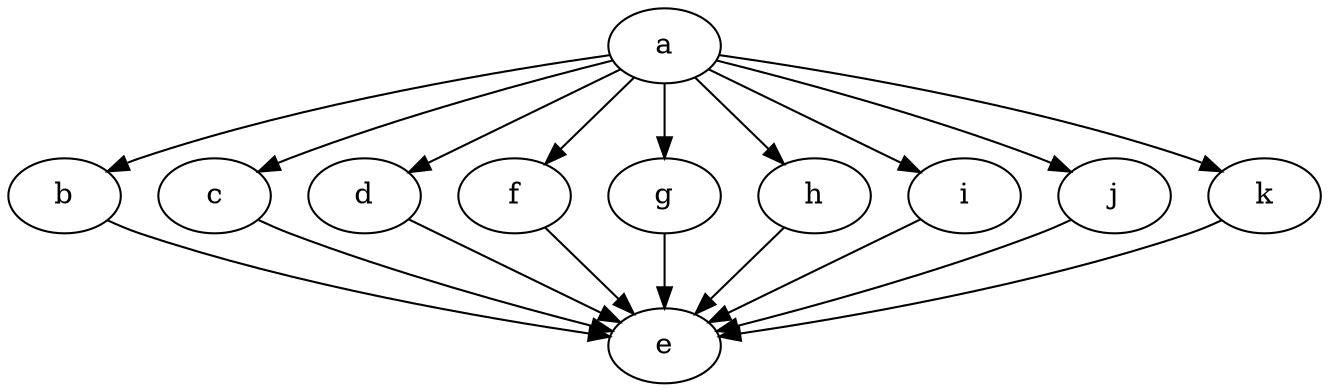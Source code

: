 digraph G {
  a->b
  a->c
  a->d
  a->f
  a->g
  a->h
  a->i
  a->j
  a->k
  b->e
  c->e
  d->e
  f->e
  g->e
  h->e
  i->e
  j->e
  k->e
}
